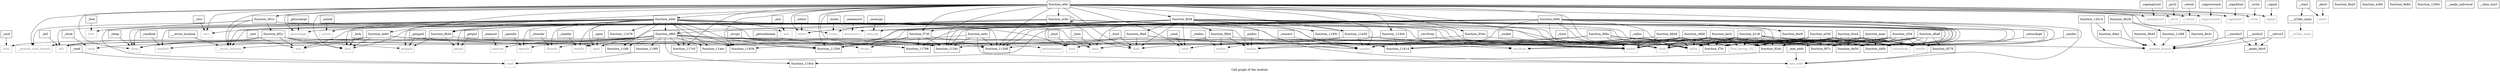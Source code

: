 digraph "Call graph of the module." {
  label="Call graph of the module.";
  node [shape=record];

  Node__fork [label="{_fork}"];
  Node____uClibc_main [label="{___uClibc_main}"];
  Node__realloc [label="{_realloc}"];
  Node__fcntl [label="{_fcntl}"];
  Node__memset [label="{_memset}"];
  Node__getppid [label="{_getppid}"];
  Node__time [label="{_time}"];
  Node_function_8ec8 [label="{function_8ec8}"];
  Node_function_11294 [label="{function_11294}"];
  Node__opendir [label="{_opendir}"];
  Node__listen [label="{_listen}"];
  Node__getsockopt [label="{_getsockopt}"];
  Node____errno_location [label="{___errno_location}"];
  Node_function_8f2c [label="{function_8f2c}"];
  Node__close [label="{_close}"];
  Node_function_be3c [label="{function_be3c}"];
  Node_function_8dac [label="{function_8dac}"];
  Node__exit [label="{_exit}"];
  Node_function_c6b8 [label="{function_c6b8}"];
  Node_function_901c [label="{function_901c}"];
  Node__atoi [label="{_atoi}"];
  Node_function_117c0 [label="{function_117c0}"];
  Node_function_cf34 [label="{function_cf34}"];
  Node_function_fb58 [label="{function_fb58}"];
  Node_function_ef4c [label="{function_ef4c}"];
  Node_function_9270 [label="{function_9270}"];
  Node_function_11798 [label="{function_11798}"];
  Node_function_8e20 [label="{function_8e20}"];
  Node_function_11814 [label="{function_11814}"];
  Node__free [label="{_free}"];
  Node_function_92dc [label="{function_92dc}"];
  Node_function_d6a8 [label="{function_d6a8}"];
  Node_function_934c [label="{function_934c}"];
  Node_function_ddf4 [label="{function_ddf4}"];
  Node__open [label="{_open}"];
  Node_function_f67c [label="{function_f67c}"];
  Node_function_96d4 [label="{function_96d4}"];
  Node_function_de50 [label="{function_de50}"];
  Node_function_f6d4 [label="{function_f6d4}"];
  Node_function_99bc [label="{function_99bc}"];
  Node_function_8e2c [label="{function_8e2c}"];
  Node__clock [label="{_clock}"];
  Node_function_df00 [label="{function_df00}"];
  Node_function_11404 [label="{function_11404}"];
  Node_function_9ca4 [label="{function_9ca4}"];
  Node_function_f730 [label="{function_f730}"];
  Node_function_e49c [label="{function_e49c}"];
  Node__sigprocmask [label="{_sigprocmask}"];
  Node_function_a330 [label="{function_a330}"];
  Node_function_f7fc [label="{function_f7fc}"];
  Node_function_1185c [label="{function_1185c}"];
  Node_function_ec84 [label="{function_ec84}"];
  Node_function_f8e0 [label="{function_f8e0}"];
  Node__setsid [label="{_setsid}"];
  Node_function_8e84 [label="{function_8e84}"];
  Node_function_1134c [label="{function_1134c}"];
  Node_function_aaac [label="{function_aaac}"];
  Node_function_11838 [label="{function_11838}"];
  Node_function_ec9c [label="{function_ec9c}"];
  Node_function_f9b4 [label="{function_f9b4}"];
  Node_function_b1c8 [label="{function_b1c8}"];
  Node_function_11268 [label="{function_11268}"];
  Node__closedir [label="{_closedir}"];
  Node_function_ee0c [label="{function_ee0c}"];
  Node_function_b68c [label="{function_b68c}"];
  Node___start [label="{__start}"];
  Node_function_ee60 [label="{function_ee60}"];
  Node_function_119f0 [label="{function_119f0}"];
  Node_function_11a50 [label="{function_11a50}"];
  Node_llvm_bswap_i32 [color="gray50", fontcolor="gray50", label="{llvm_bswap_i32}"];
  Node_function_11fd8 [label="{function_11fd8}"];
  Node_function_1200c [label="{function_1200c}"];
  Node_function_12014 [label="{function_12014}"];
  Node_strcpy [color="gray50", fontcolor="gray50", label="{strcpy}"];
  Node_ioctl [color="gray50", fontcolor="gray50", label="{ioctl}"];
  Node_recv [color="gray50", fontcolor="gray50", label="{recv}"];
  Node___umodsi3 [label="{__umodsi3}"];
  Node___modsi3 [label="{__modsi3}"];
  Node___aeabi_ldiv0 [label="{__aeabi_ldiv0}"];
  Node_connect [color="gray50", fontcolor="gray50", label="{connect}"];
  Node_sigemptyset [color="gray50", fontcolor="gray50", label="{sigemptyset}"];
  Node_memmove [color="gray50", fontcolor="gray50", label="{memmove}"];
  Node_getpid [color="gray50", fontcolor="gray50", label="{getpid}"];
  Node_function_11b78 [label="{function_11b78}"];
  Node_function_11bfc [label="{function_11bfc}"];
  Node_function_11aec [label="{function_11aec}"];
  Node_function_118c4 [label="{function_118c4}"];
  Node___udivsi3 [label="{__udivsi3}"];
  Node___aeabi_uidivmod [label="{__aeabi_uidivmod}"];
  Node_prctl [color="gray50", fontcolor="gray50", label="{prctl}"];
  Node_memcpy [color="gray50", fontcolor="gray50", label="{memcpy}"];
  Node_readlink [color="gray50", fontcolor="gray50", label="{readlink}"];
  Node_malloc [color="gray50", fontcolor="gray50", label="{malloc}"];
  Node_unlink [color="gray50", fontcolor="gray50", label="{unlink}"];
  Node_sendto [color="gray50", fontcolor="gray50", label="{sendto}"];
  Node_realloc [color="gray50", fontcolor="gray50", label="{realloc}"];
  Node_listen [color="gray50", fontcolor="gray50", label="{listen}"];
  Node_fork [color="gray50", fontcolor="gray50", label="{fork}"];
  Node___uClibc_main [color="gray50", fontcolor="gray50", label="{__uClibc_main}"];
  Node_memset [color="gray50", fontcolor="gray50", label="{memset}"];
  Node_getppid [color="gray50", fontcolor="gray50", label="{getppid}"];
  Node_time [color="gray50", fontcolor="gray50", label="{time}"];
  Node_opendir [color="gray50", fontcolor="gray50", label="{opendir}"];
  Node_getsockopt [color="gray50", fontcolor="gray50", label="{getsockopt}"];
  Node___errno_location [color="gray50", fontcolor="gray50", label="{__errno_location}"];
  Node_exit [color="gray50", fontcolor="gray50", label="{exit}"];
  Node_atoi [color="gray50", fontcolor="gray50", label="{atoi}"];
  Node_open [color="gray50", fontcolor="gray50", label="{open}"];
  Node_clock [color="gray50", fontcolor="gray50", label="{clock}"];
  Node_setsid [color="gray50", fontcolor="gray50", label="{setsid}"];
  Node_closedir [color="gray50", fontcolor="gray50", label="{closedir}"];
  Node_fcntl [color="gray50", fontcolor="gray50", label="{fcntl}"];
  Node_close [color="gray50", fontcolor="gray50", label="{close}"];
  Node_free [color="gray50", fontcolor="gray50", label="{free}"];
  Node_sigprocmask [color="gray50", fontcolor="gray50", label="{sigprocmask}"];
  Node_getsockname [color="gray50", fontcolor="gray50", label="{getsockname}"];
  Node___data_start [label="{__data_start}"];
  Node_select [color="gray50", fontcolor="gray50", label="{select}"];
  Node_readdir [color="gray50", fontcolor="gray50", label="{readdir}"];
  Node_sigaddset [color="gray50", fontcolor="gray50", label="{sigaddset}"];
  Node_send [color="gray50", fontcolor="gray50", label="{send}"];
  Node_abort [color="gray50", fontcolor="gray50", label="{abort}"];
  Node_calloc [color="gray50", fontcolor="gray50", label="{calloc}"];
  Node_write [color="gray50", fontcolor="gray50", label="{write}"];
  Node_kill [color="gray50", fontcolor="gray50", label="{kill}"];
  Node_bind [color="gray50", fontcolor="gray50", label="{bind}"];
  Node_inet_addr [color="gray50", fontcolor="gray50", label="{inet_addr}"];
  Node_setsockopt [color="gray50", fontcolor="gray50", label="{setsockopt}"];
  Node_signal [color="gray50", fontcolor="gray50", label="{signal}"];
  Node_read [color="gray50", fontcolor="gray50", label="{read}"];
  Node_sleep [color="gray50", fontcolor="gray50", label="{sleep}"];
  Node_recvfrom [color="gray50", fontcolor="gray50", label="{recvfrom}"];
  Node_socket [color="gray50", fontcolor="gray50", label="{socket}"];
  Node__getsockname [label="{_getsockname}"];
  Node___pseudo_branch [color="gray50", fontcolor="gray50", label="{__pseudo_branch}"];
  Node___pseudo_cond_branch [color="gray50", fontcolor="gray50", label="{__pseudo_cond_branch}"];
  Node_function_8b28 [label="{function_8b28}"];
  Node_function_8b40 [label="{function_8b40}"];
  Node__strcpy [label="{_strcpy}"];
  Node__ioctl [label="{_ioctl}"];
  Node__recv [label="{_recv}"];
  Node__connect [label="{_connect}"];
  Node__sigemptyset [label="{_sigemptyset}"];
  Node__memmove [label="{_memmove}"];
  Node__getpid [label="{_getpid}"];
  Node__prctl [label="{_prctl}"];
  Node__memcpy [label="{_memcpy}"];
  Node__readlink [label="{_readlink}"];
  Node__malloc [label="{_malloc}"];
  Node__sleep [label="{_sleep}"];
  Node__recvfrom [label="{_recvfrom}"];
  Node__socket [label="{_socket}"];
  Node__select [label="{_select}"];
  Node__readdir [label="{_readdir}"];
  Node__sigaddset [label="{_sigaddset}"];
  Node__send [label="{_send}"];
  Node__abort [label="{_abort}"];
  Node__calloc [label="{_calloc}"];
  Node__write [label="{_write}"];
  Node__kill [label="{_kill}"];
  Node__bind [label="{_bind}"];
  Node__inet_addr [label="{_inet_addr}"];
  Node__setsockopt [label="{_setsockopt}"];
  Node__signal [label="{_signal}"];
  Node__read [label="{_read}"];
  Node__unlink [label="{_unlink}"];
  Node__sendto [label="{_sendto}"];
  Node__fork -> Node_fork;
  Node____uClibc_main -> Node___uClibc_main;
  Node__realloc -> Node_realloc;
  Node__fcntl -> Node_fcntl;
  Node__memset -> Node_memset;
  Node__getppid -> Node_getppid;
  Node__time -> Node_time;
  Node__opendir -> Node_opendir;
  Node__listen -> Node_listen;
  Node__getsockopt -> Node_getsockopt;
  Node____errno_location -> Node___errno_location;
  Node_function_8f2c -> Node_fork;
  Node_function_8f2c -> Node_getppid;
  Node_function_8f2c -> Node_exit;
  Node_function_8f2c -> Node_kill;
  Node_function_8f2c -> Node_sleep;
  Node_function_8f2c -> Node___pseudo_branch;
  Node__close -> Node_close;
  Node_function_be3c -> Node_function_92dc;
  Node_function_be3c -> Node_function_ddf4;
  Node_function_be3c -> Node_function_f67c;
  Node_function_be3c -> Node_function_de50;
  Node_function_be3c -> Node_function_f7fc;
  Node_function_be3c -> Node_llvm_bswap_i32;
  Node_function_be3c -> Node_connect;
  Node_function_be3c -> Node_malloc;
  Node_function_be3c -> Node_sendto;
  Node_function_be3c -> Node_time;
  Node_function_be3c -> Node_fcntl;
  Node_function_be3c -> Node_close;
  Node_function_be3c -> Node_calloc;
  Node_function_be3c -> Node_setsockopt;
  Node_function_be3c -> Node_recvfrom;
  Node_function_be3c -> Node_socket;
  Node_function_8dac -> Node___pseudo_branch;
  Node__exit -> Node_exit;
  Node_function_c6b8 -> Node_function_92dc;
  Node_function_c6b8 -> Node_function_ddf4;
  Node_function_c6b8 -> Node_function_f67c;
  Node_function_c6b8 -> Node_function_de50;
  Node_function_c6b8 -> Node_function_f7fc;
  Node_function_c6b8 -> Node_llvm_bswap_i32;
  Node_function_c6b8 -> Node_connect;
  Node_function_c6b8 -> Node_malloc;
  Node_function_c6b8 -> Node_sendto;
  Node_function_c6b8 -> Node_time;
  Node_function_c6b8 -> Node_fcntl;
  Node_function_c6b8 -> Node_close;
  Node_function_c6b8 -> Node_calloc;
  Node_function_c6b8 -> Node_setsockopt;
  Node_function_c6b8 -> Node_recvfrom;
  Node_function_c6b8 -> Node_socket;
  Node_function_901c -> Node_function_8f2c;
  Node_function_901c -> Node_function_11814;
  Node_function_901c -> Node___errno_location;
  Node_function_901c -> Node_free;
  Node_function_901c -> Node_calloc;
  Node_function_901c -> Node___pseudo_cond_branch;
  Node__atoi -> Node_atoi;
  Node_function_cf34 -> Node_function_9270;
  Node_function_cf34 -> Node_function_92dc;
  Node_function_cf34 -> Node_function_ddf4;
  Node_function_cf34 -> Node_function_f67c;
  Node_function_cf34 -> Node_function_de50;
  Node_function_cf34 -> Node_function_f7fc;
  Node_function_cf34 -> Node_llvm_bswap_i32;
  Node_function_cf34 -> Node_sendto;
  Node_function_cf34 -> Node_close;
  Node_function_cf34 -> Node_calloc;
  Node_function_cf34 -> Node_setsockopt;
  Node_function_cf34 -> Node_socket;
  Node_function_fb58 -> Node_function_11294;
  Node_function_fb58 -> Node_function_ddf4;
  Node_function_fb58 -> Node_function_f67c;
  Node_function_fb58 -> Node_function_de50;
  Node_function_fb58 -> Node_function_f6d4;
  Node_function_fb58 -> Node_function_1185c;
  Node_function_fb58 -> Node_function_f8e0;
  Node_function_fb58 -> Node_function_1134c;
  Node_function_fb58 -> Node_function_f9b4;
  Node_function_fb58 -> Node_function_11268;
  Node_function_fb58 -> Node_function_11a50;
  Node_function_fb58 -> Node_llvm_bswap_i32;
  Node_function_fb58 -> Node_recv;
  Node_function_fb58 -> Node_connect;
  Node_function_fb58 -> Node_memmove;
  Node_function_fb58 -> Node_memcpy;
  Node_function_fb58 -> Node_sendto;
  Node_function_fb58 -> Node_fork;
  Node_function_fb58 -> Node_time;
  Node_function_fb58 -> Node_getsockopt;
  Node_function_fb58 -> Node___errno_location;
  Node_function_fb58 -> Node_exit;
  Node_function_fb58 -> Node_fcntl;
  Node_function_fb58 -> Node_close;
  Node_function_fb58 -> Node_select;
  Node_function_fb58 -> Node_send;
  Node_function_fb58 -> Node_calloc;
  Node_function_fb58 -> Node_inet_addr;
  Node_function_fb58 -> Node_setsockopt;
  Node_function_fb58 -> Node_recvfrom;
  Node_function_fb58 -> Node_socket;
  Node_function_ef4c -> Node_function_11294;
  Node_function_ef4c -> Node_function_901c;
  Node_function_ef4c -> Node_function_117c0;
  Node_function_ef4c -> Node_function_fb58;
  Node_function_ef4c -> Node_function_11798;
  Node_function_ef4c -> Node_function_934c;
  Node_function_ef4c -> Node_function_f67c;
  Node_function_ef4c -> Node_function_f6d4;
  Node_function_ef4c -> Node_function_11404;
  Node_function_ef4c -> Node_function_f730;
  Node_function_ef4c -> Node_function_e49c;
  Node_function_ef4c -> Node_function_1134c;
  Node_function_ef4c -> Node_function_11838;
  Node_function_ef4c -> Node_function_ec9c;
  Node_function_ef4c -> Node_function_11268;
  Node_function_ef4c -> Node_function_ee60;
  Node_function_ef4c -> Node_function_11a50;
  Node_function_ef4c -> Node_recv;
  Node_function_ef4c -> Node_connect;
  Node_function_ef4c -> Node_sigemptyset;
  Node_function_ef4c -> Node_prctl;
  Node_function_ef4c -> Node_fork;
  Node_function_ef4c -> Node_getsockopt;
  Node_function_ef4c -> Node___errno_location;
  Node_function_ef4c -> Node_setsid;
  Node_function_ef4c -> Node_fcntl;
  Node_function_ef4c -> Node_close;
  Node_function_ef4c -> Node_sigprocmask;
  Node_function_ef4c -> Node_select;
  Node_function_ef4c -> Node_sigaddset;
  Node_function_ef4c -> Node_send;
  Node_function_ef4c -> Node_write;
  Node_function_ef4c -> Node_signal;
  Node_function_ef4c -> Node_sleep;
  Node_function_ef4c -> Node_socket;
  Node_function_ef4c -> Node___pseudo_branch;
  Node_function_ef4c -> Node___pseudo_cond_branch;
  Node_function_9270 -> Node_inet_addr;
  Node__free -> Node_free;
  Node_function_92dc -> Node_function_118c4;
  Node_function_d6a8 -> Node_function_9270;
  Node_function_d6a8 -> Node_function_92dc;
  Node_function_d6a8 -> Node_function_ddf4;
  Node_function_d6a8 -> Node_function_f67c;
  Node_function_d6a8 -> Node_function_de50;
  Node_function_d6a8 -> Node_llvm_bswap_i32;
  Node_function_d6a8 -> Node_sendto;
  Node_function_d6a8 -> Node_close;
  Node_function_d6a8 -> Node_calloc;
  Node_function_d6a8 -> Node_setsockopt;
  Node_function_d6a8 -> Node_socket;
  Node_function_934c -> Node_realloc;
  Node_function_934c -> Node_calloc;
  Node__open -> Node_open;
  Node_function_96d4 -> Node_function_92dc;
  Node_function_96d4 -> Node_function_f67c;
  Node_function_96d4 -> Node_function_f7fc;
  Node_function_96d4 -> Node_llvm_bswap_i32;
  Node_function_96d4 -> Node_connect;
  Node_function_96d4 -> Node_send;
  Node_function_96d4 -> Node_calloc;
  Node_function_96d4 -> Node_bind;
  Node_function_96d4 -> Node_socket;
  Node_function_f6d4 -> Node_getpid;
  Node_function_f6d4 -> Node_getppid;
  Node_function_f6d4 -> Node_time;
  Node_function_f6d4 -> Node_clock;
  Node_function_99bc -> Node_function_92dc;
  Node_function_99bc -> Node_function_f67c;
  Node_function_99bc -> Node_function_f7fc;
  Node_function_99bc -> Node_llvm_bswap_i32;
  Node_function_99bc -> Node_connect;
  Node_function_99bc -> Node_send;
  Node_function_99bc -> Node_calloc;
  Node_function_99bc -> Node_bind;
  Node_function_99bc -> Node_socket;
  Node__clock -> Node_clock;
  Node_function_df00 -> Node_function_11294;
  Node_function_df00 -> Node_function_117c0;
  Node_function_df00 -> Node_function_11798;
  Node_function_df00 -> Node_function_1134c;
  Node_function_df00 -> Node_function_11838;
  Node_function_df00 -> Node_function_11268;
  Node_function_df00 -> Node_function_119f0;
  Node_function_df00 -> Node_function_11bfc;
  Node_function_df00 -> Node_function_11aec;
  Node_function_df00 -> Node_function_118c4;
  Node_function_df00 -> Node_readlink;
  Node_function_df00 -> Node_memset;
  Node_function_df00 -> Node_opendir;
  Node_function_df00 -> Node_open;
  Node_function_df00 -> Node_closedir;
  Node_function_df00 -> Node_close;
  Node_function_df00 -> Node_readdir;
  Node_function_df00 -> Node_kill;
  Node_function_df00 -> Node_sleep;
  Node_function_11404 -> Node_function_11814;
  Node_function_11404 -> Node_malloc;
  Node_function_9ca4 -> Node_function_92dc;
  Node_function_9ca4 -> Node_function_ddf4;
  Node_function_9ca4 -> Node_function_f67c;
  Node_function_9ca4 -> Node_function_de50;
  Node_function_9ca4 -> Node_function_f7fc;
  Node_function_9ca4 -> Node_llvm_bswap_i32;
  Node_function_9ca4 -> Node_sendto;
  Node_function_9ca4 -> Node_close;
  Node_function_9ca4 -> Node_calloc;
  Node_function_9ca4 -> Node_setsockopt;
  Node_function_9ca4 -> Node_socket;
  Node_function_f730 -> Node_function_11294;
  Node_function_f730 -> Node_function_11798;
  Node_function_f730 -> Node_function_1134c;
  Node_function_f730 -> Node_function_11268;
  Node_function_f730 -> Node_strcpy;
  Node_function_e49c -> Node_function_11294;
  Node_function_e49c -> Node_function_117c0;
  Node_function_e49c -> Node_function_df00;
  Node_function_e49c -> Node_function_1134c;
  Node_function_e49c -> Node_function_11838;
  Node_function_e49c -> Node_function_11268;
  Node_function_e49c -> Node_getpid;
  Node_function_e49c -> Node_function_11b78;
  Node_function_e49c -> Node_function_11bfc;
  Node_function_e49c -> Node_function_11aec;
  Node_function_e49c -> Node_readlink;
  Node_function_e49c -> Node_malloc;
  Node_function_e49c -> Node_unlink;
  Node_function_e49c -> Node_listen;
  Node_function_e49c -> Node_fork;
  Node_function_e49c -> Node_getppid;
  Node_function_e49c -> Node_time;
  Node_function_e49c -> Node_opendir;
  Node_function_e49c -> Node_atoi;
  Node_function_e49c -> Node_open;
  Node_function_e49c -> Node_closedir;
  Node_function_e49c -> Node_close;
  Node_function_e49c -> Node_readdir;
  Node_function_e49c -> Node_kill;
  Node_function_e49c -> Node_bind;
  Node_function_e49c -> Node_read;
  Node_function_e49c -> Node_sleep;
  Node_function_e49c -> Node_socket;
  Node__sigprocmask -> Node_sigprocmask;
  Node_function_a330 -> Node_function_11814;
  Node_function_a330 -> Node_function_92dc;
  Node_function_a330 -> Node_function_ddf4;
  Node_function_a330 -> Node_function_f67c;
  Node_function_a330 -> Node_function_de50;
  Node_function_a330 -> Node_function_f7fc;
  Node_function_a330 -> Node_llvm_bswap_i32;
  Node_function_a330 -> Node_sendto;
  Node_function_a330 -> Node_close;
  Node_function_a330 -> Node_calloc;
  Node_function_a330 -> Node_setsockopt;
  Node_function_a330 -> Node_socket;
  Node_function_f8e0 -> Node_function_11838;
  Node_function_f8e0 -> Node_connect;
  Node_function_f8e0 -> Node_fcntl;
  Node_function_f8e0 -> Node_socket;
  Node_function_f8e0 -> Node___pseudo_cond_branch;
  Node__setsid -> Node_setsid;
  Node_function_aaac -> Node_function_92dc;
  Node_function_aaac -> Node_function_ddf4;
  Node_function_aaac -> Node_function_f67c;
  Node_function_aaac -> Node_function_de50;
  Node_function_aaac -> Node_function_f7fc;
  Node_function_aaac -> Node_llvm_bswap_i32;
  Node_function_aaac -> Node_sendto;
  Node_function_aaac -> Node_close;
  Node_function_aaac -> Node_calloc;
  Node_function_aaac -> Node_setsockopt;
  Node_function_aaac -> Node_socket;
  Node_function_ec9c -> Node_function_df00;
  Node_function_ec9c -> Node_function_ec9c;
  Node_function_ec9c -> Node_connect;
  Node_function_ec9c -> Node_listen;
  Node_function_ec9c -> Node___errno_location;
  Node_function_ec9c -> Node_fcntl;
  Node_function_ec9c -> Node_close;
  Node_function_ec9c -> Node_bind;
  Node_function_ec9c -> Node_setsockopt;
  Node_function_ec9c -> Node_sleep;
  Node_function_ec9c -> Node_socket;
  Node_function_f9b4 -> Node_function_11798;
  Node_function_f9b4 -> Node_function_11814;
  Node_function_f9b4 -> Node_malloc;
  Node_function_f9b4 -> Node_realloc;
  Node_function_b1c8 -> Node_function_11814;
  Node_function_b1c8 -> Node_function_92dc;
  Node_function_b1c8 -> Node_function_ddf4;
  Node_function_b1c8 -> Node_function_f67c;
  Node_function_b1c8 -> Node_function_de50;
  Node_function_b1c8 -> Node_function_1134c;
  Node_function_b1c8 -> Node_function_11268;
  Node_function_b1c8 -> Node_llvm_bswap_i32;
  Node_function_b1c8 -> Node_sendto;
  Node_function_b1c8 -> Node_close;
  Node_function_b1c8 -> Node_calloc;
  Node_function_b1c8 -> Node_setsockopt;
  Node_function_b1c8 -> Node_socket;
  Node__closedir -> Node_closedir;
  Node_function_ee0c -> Node_function_11294;
  Node_function_ee0c -> Node_function_1134c;
  Node_function_ee0c -> Node_function_11268;
  Node_function_ee0c -> Node_inet_addr;
  Node_function_b68c -> Node_function_8ec8;
  Node_function_b68c -> Node_function_11294;
  Node_function_b68c -> Node_function_11798;
  Node_function_b68c -> Node_function_11814;
  Node_function_b68c -> Node_function_92dc;
  Node_function_b68c -> Node_function_ddf4;
  Node_function_b68c -> Node_function_f67c;
  Node_function_b68c -> Node_function_de50;
  Node_function_b68c -> Node_function_f730;
  Node_function_b68c -> Node_function_1134c;
  Node_function_b68c -> Node_function_11268;
  Node_function_b68c -> Node_function_11aec;
  Node_function_b68c -> Node_sendto;
  Node_function_b68c -> Node_open;
  Node_function_b68c -> Node_close;
  Node_function_b68c -> Node_calloc;
  Node_function_b68c -> Node_inet_addr;
  Node_function_b68c -> Node_setsockopt;
  Node_function_b68c -> Node_read;
  Node_function_b68c -> Node_socket;
  Node___start -> Node____uClibc_main;
  Node___start -> Node_abort;
  Node_function_ee60 -> Node_function_11294;
  Node_function_ee60 -> Node_function_1134c;
  Node_function_ee60 -> Node_function_11268;
  Node_function_ee60 -> Node_ioctl;
  Node_function_ee60 -> Node_fork;
  Node_function_ee60 -> Node_exit;
  Node_function_ee60 -> Node_open;
  Node_function_ee60 -> Node_sleep;
  Node_function_119f0 -> Node_read;
  Node_function_11a50 -> Node_connect;
  Node_function_11a50 -> Node___errno_location;
  Node_function_11a50 -> Node_close;
  Node_function_11a50 -> Node_getsockname;
  Node_function_11a50 -> Node_socket;
  Node_function_11fd8 -> Node___pseudo_branch;
  Node_function_12014 -> Node_function_8dac;
  Node_function_12014 -> Node___pseudo_branch;
  Node___umodsi3 -> Node___aeabi_ldiv0;
  Node___umodsi3 -> Node___pseudo_branch;
  Node___modsi3 -> Node___aeabi_ldiv0;
  Node___modsi3 -> Node___pseudo_branch;
  Node___udivsi3 -> Node___aeabi_ldiv0;
  Node___udivsi3 -> Node___pseudo_branch;
  Node__getsockname -> Node_getsockname;
  Node_function_8b28 -> Node_function_8e2c;
  Node_function_8b28 -> Node_function_11fd8;
  Node_function_8b28 -> Node___pseudo_branch;
  Node_function_8b40 -> Node___pseudo_branch;
  Node__strcpy -> Node_strcpy;
  Node__ioctl -> Node_ioctl;
  Node__recv -> Node_recv;
  Node__connect -> Node_connect;
  Node__sigemptyset -> Node_sigemptyset;
  Node__memmove -> Node_memmove;
  Node__getpid -> Node_getpid;
  Node__prctl -> Node_prctl;
  Node__memcpy -> Node_memcpy;
  Node__readlink -> Node_readlink;
  Node__malloc -> Node_malloc;
  Node__sleep -> Node_sleep;
  Node__recvfrom -> Node_recvfrom;
  Node__socket -> Node_socket;
  Node__select -> Node_select;
  Node__readdir -> Node_readdir;
  Node__sigaddset -> Node_sigaddset;
  Node__send -> Node_send;
  Node__abort -> Node_abort;
  Node__calloc -> Node_calloc;
  Node__write -> Node_write;
  Node__kill -> Node_kill;
  Node__bind -> Node_bind;
  Node__inet_addr -> Node_inet_addr;
  Node__setsockopt -> Node_setsockopt;
  Node__signal -> Node_signal;
  Node__read -> Node_read;
  Node__unlink -> Node_unlink;
  Node__sendto -> Node_sendto;
}
